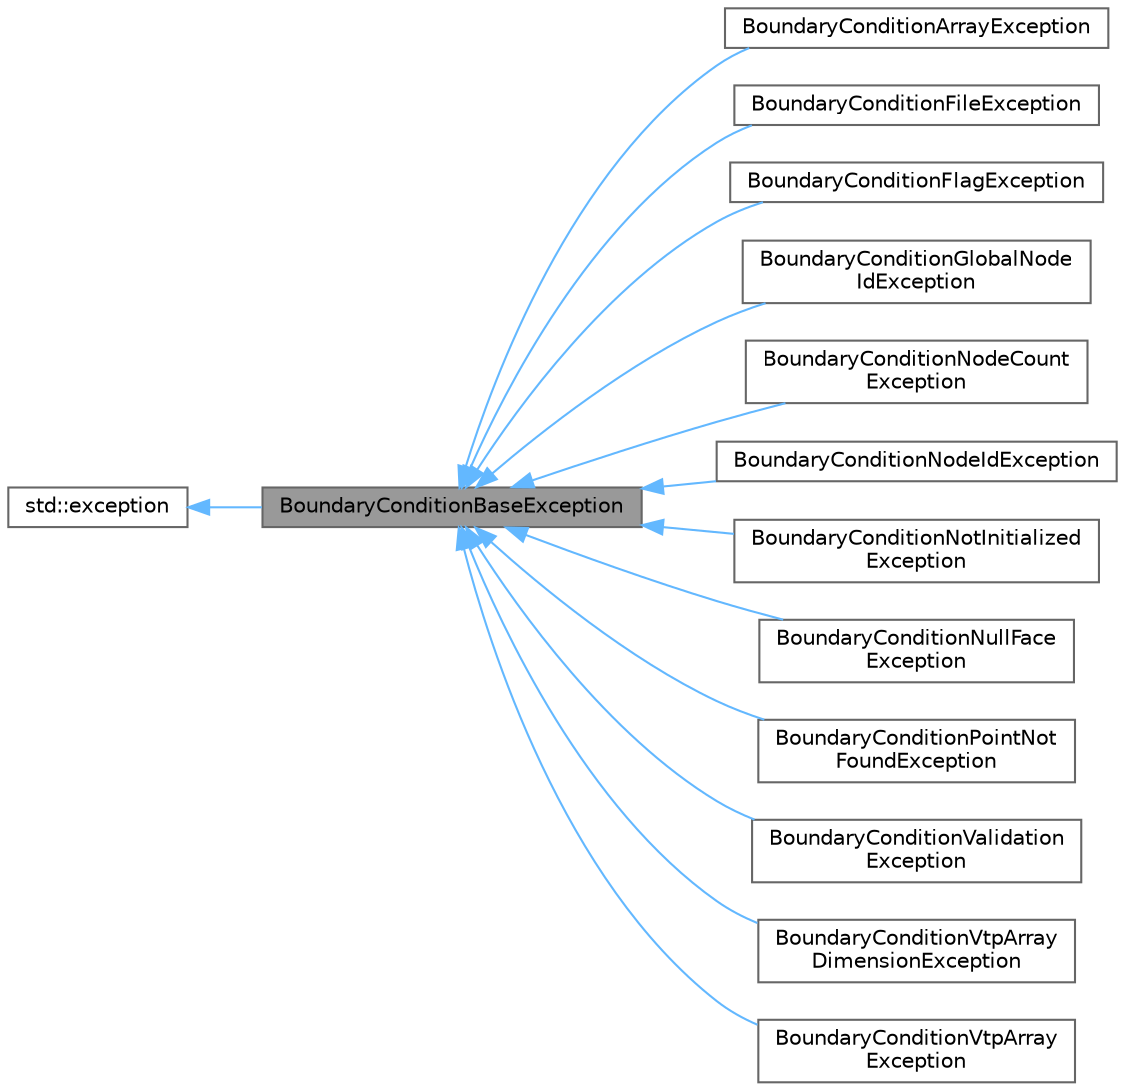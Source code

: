 digraph "BoundaryConditionBaseException"
{
 // LATEX_PDF_SIZE
  bgcolor="transparent";
  edge [fontname=Helvetica,fontsize=10,labelfontname=Helvetica,labelfontsize=10];
  node [fontname=Helvetica,fontsize=10,shape=box,height=0.2,width=0.4];
  rankdir="LR";
  Node1 [id="Node000001",label="BoundaryConditionBaseException",height=0.2,width=0.4,color="gray40", fillcolor="grey60", style="filled", fontcolor="black",tooltip="Base exception class for BC errors."];
  Node2 -> Node1 [id="edge1_Node000001_Node000002",dir="back",color="steelblue1",style="solid",tooltip=" "];
  Node2 [id="Node000002",label="std::exception",height=0.2,width=0.4,color="gray40", fillcolor="white", style="filled",tooltip=" "];
  Node1 -> Node3 [id="edge2_Node000001_Node000003",dir="back",color="steelblue1",style="solid",tooltip=" "];
  Node3 [id="Node000003",label="BoundaryConditionArrayException",height=0.2,width=0.4,color="gray40", fillcolor="white", style="filled",URL="$class_boundary_condition_array_exception.html",tooltip="Exception thrown when a requested array is not found."];
  Node1 -> Node4 [id="edge3_Node000001_Node000004",dir="back",color="steelblue1",style="solid",tooltip=" "];
  Node4 [id="Node000004",label="BoundaryConditionFileException",height=0.2,width=0.4,color="gray40", fillcolor="white", style="filled",URL="$class_boundary_condition_file_exception.html",tooltip="Exception thrown when VTP file cannot be read or is invalid."];
  Node1 -> Node5 [id="edge4_Node000001_Node000005",dir="back",color="steelblue1",style="solid",tooltip=" "];
  Node5 [id="Node000005",label="BoundaryConditionFlagException",height=0.2,width=0.4,color="gray40", fillcolor="white", style="filled",URL="$class_boundary_condition_flag_exception.html",tooltip="Exception thrown when a requested flag is not defined."];
  Node1 -> Node6 [id="edge5_Node000001_Node000006",dir="back",color="steelblue1",style="solid",tooltip=" "];
  Node6 [id="Node000006",label="BoundaryConditionGlobalNode\lIdException",height=0.2,width=0.4,color="gray40", fillcolor="white", style="filled",URL="$class_boundary_condition_global_node_id_exception.html",tooltip="Exception thrown when a global node ID is not found in the global-to-local map."];
  Node1 -> Node7 [id="edge6_Node000001_Node000007",dir="back",color="steelblue1",style="solid",tooltip=" "];
  Node7 [id="Node000007",label="BoundaryConditionNodeCount\lException",height=0.2,width=0.4,color="gray40", fillcolor="white", style="filled",URL="$class_boundary_condition_node_count_exception.html",tooltip="Exception thrown when node count mismatch between VTP and face."];
  Node1 -> Node8 [id="edge7_Node000001_Node000008",dir="back",color="steelblue1",style="solid",tooltip=" "];
  Node8 [id="Node000008",label="BoundaryConditionNodeIdException",height=0.2,width=0.4,color="gray40", fillcolor="white", style="filled",URL="$class_boundary_condition_node_id_exception.html",tooltip="Exception thrown when a node ID is out of range."];
  Node1 -> Node9 [id="edge8_Node000001_Node000009",dir="back",color="steelblue1",style="solid",tooltip=" "];
  Node9 [id="Node000009",label="BoundaryConditionNotInitialized\lException",height=0.2,width=0.4,color="gray40", fillcolor="white", style="filled",URL="$class_boundary_condition_not_initialized_exception.html",tooltip="Exception thrown when BoundaryCondition is not properly initialized."];
  Node1 -> Node10 [id="edge9_Node000001_Node000010",dir="back",color="steelblue1",style="solid",tooltip=" "];
  Node10 [id="Node000010",label="BoundaryConditionNullFace\lException",height=0.2,width=0.4,color="gray40", fillcolor="white", style="filled",URL="$class_boundary_condition_null_face_exception.html",tooltip="Exception thrown when face_ is nullptr during distribute."];
  Node1 -> Node11 [id="edge10_Node000001_Node000011",dir="back",color="steelblue1",style="solid",tooltip=" "];
  Node11 [id="Node000011",label="BoundaryConditionPointNot\lFoundException",height=0.2,width=0.4,color="gray40", fillcolor="white", style="filled",URL="$class_boundary_condition_point_not_found_exception.html",tooltip="Exception thrown when a point cannot be found in VTP file."];
  Node1 -> Node12 [id="edge11_Node000001_Node000012",dir="back",color="steelblue1",style="solid",tooltip=" "];
  Node12 [id="Node000012",label="BoundaryConditionValidation\lException",height=0.2,width=0.4,color="gray40", fillcolor="white", style="filled",URL="$class_boundary_condition_validation_exception.html",tooltip="Exception thrown when array validation fails."];
  Node1 -> Node13 [id="edge12_Node000001_Node000013",dir="back",color="steelblue1",style="solid",tooltip=" "];
  Node13 [id="Node000013",label="BoundaryConditionVtpArray\lDimensionException",height=0.2,width=0.4,color="gray40", fillcolor="white", style="filled",URL="$class_boundary_condition_vtp_array_dimension_exception.html",tooltip="Exception thrown when a VTP array has incorrect dimensions."];
  Node1 -> Node14 [id="edge13_Node000001_Node000014",dir="back",color="steelblue1",style="solid",tooltip=" "];
  Node14 [id="Node000014",label="BoundaryConditionVtpArray\lException",height=0.2,width=0.4,color="gray40", fillcolor="white", style="filled",URL="$class_boundary_condition_vtp_array_exception.html",tooltip="Exception thrown when a VTP file doesn't contain a required array."];
}
